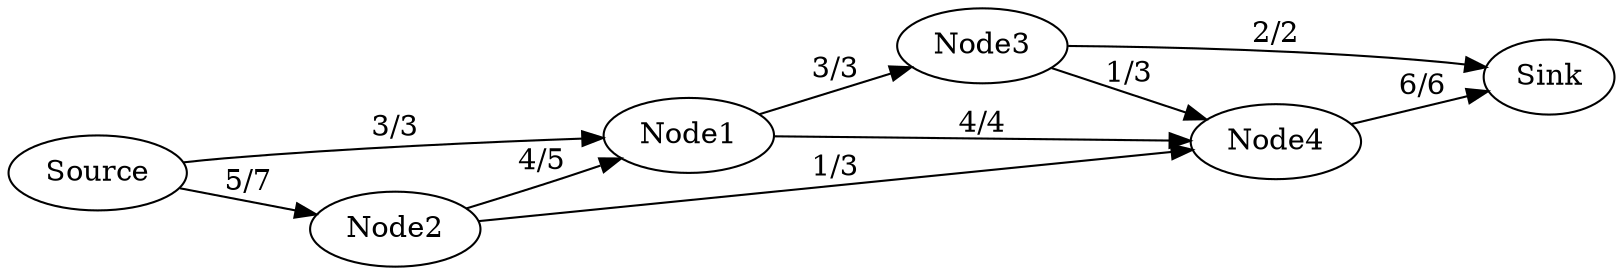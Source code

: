 digraph FordFulkersonMF {
rankdir="LR"    
"Source" -> {"Node1"} [label="3/3"] 
"Source" -> {"Node2"} [label="5/7"] 
"Node1" -> {"Node3"} [label="3/3"] 
"Node1" -> {"Node4"} [label="4/4"] 
"Node2" -> {"Node1"} [label="4/5"]
"Node2" -> {"Node4"} [label="1/3"]
"Node3" -> {"Node4"} [label="1/3"] 
"Node3" -> {"Sink"} [label="2/2"]
"Node4" -> {"Sink"} [label="6/6"] 
"Source"
"Node1"
"Node2"
"Node3"
"Node4"
"Sink"
}
